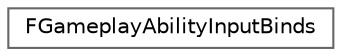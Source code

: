 digraph "Graphical Class Hierarchy"
{
 // INTERACTIVE_SVG=YES
 // LATEX_PDF_SIZE
  bgcolor="transparent";
  edge [fontname=Helvetica,fontsize=10,labelfontname=Helvetica,labelfontsize=10];
  node [fontname=Helvetica,fontsize=10,shape=box,height=0.2,width=0.4];
  rankdir="LR";
  Node0 [id="Node000000",label="FGameplayAbilityInputBinds",height=0.2,width=0.4,color="grey40", fillcolor="white", style="filled",URL="$de/d19/structFGameplayAbilityInputBinds.html",tooltip="Structure that tells AbilitySystemComponent what to bind to an InputComponent (see BindAbilityActivat..."];
}
